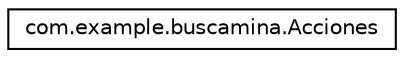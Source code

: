 digraph "Graphical Class Hierarchy"
{
  edge [fontname="Helvetica",fontsize="10",labelfontname="Helvetica",labelfontsize="10"];
  node [fontname="Helvetica",fontsize="10",shape=record];
  rankdir="LR";
  Node1 [label="com.example.buscamina.Acciones",height=0.2,width=0.4,color="black", fillcolor="white", style="filled",URL="$classcom_1_1example_1_1buscamina_1_1_acciones.html"];
}
